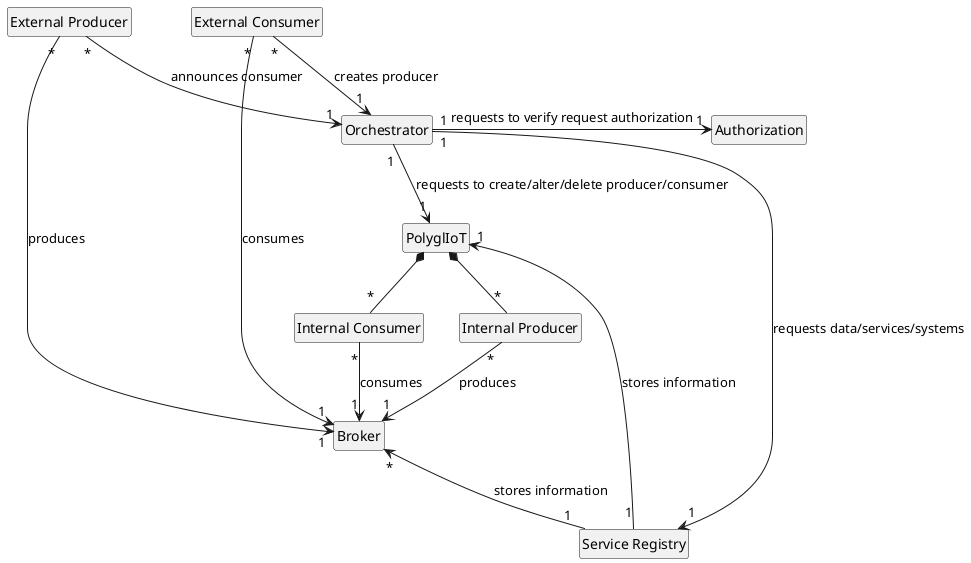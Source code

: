 @startuml

hide circles
hide methods
hide attributes

class "Broker"{}
class "External Producer"{}
class "External Consumer"{}
class "Internal Producer"{}
class "Internal Consumer"{}
class "Orchestrator"{}
class "Service Registry"{}
class "Authorization"{}
class PolyglIoT{}

"Internal Consumer" "*" --> "1" "Broker" : consumes
"External Producer" "*" --> "1" "Broker" : produces

"Internal Producer" "*" --> "1" "Broker" : produces
"External Consumer" "*" --> "1" "Broker" : consumes

PolyglIoT *-- "*" "Internal Producer"
PolyglIoT *-- "*" "Internal Consumer"

"External Consumer" "*" --> "1" "Orchestrator" : creates producer
"External Producer" "*" --> "1" "Orchestrator" : announces consumer

"Orchestrator" "1" -> "1" "Authorization" : requests to verify request authorization
"Orchestrator" "1" --> "1" "Service Registry" : requests data/services/systems
"Orchestrator" "1" --> "1" "PolyglIoT" : requests to create/alter/delete producer/consumer

"Broker" "*" <-- "1" "Service Registry" : stores information
"PolyglIoT" "1" <-- "1" "Service Registry" : stores information

@enduml